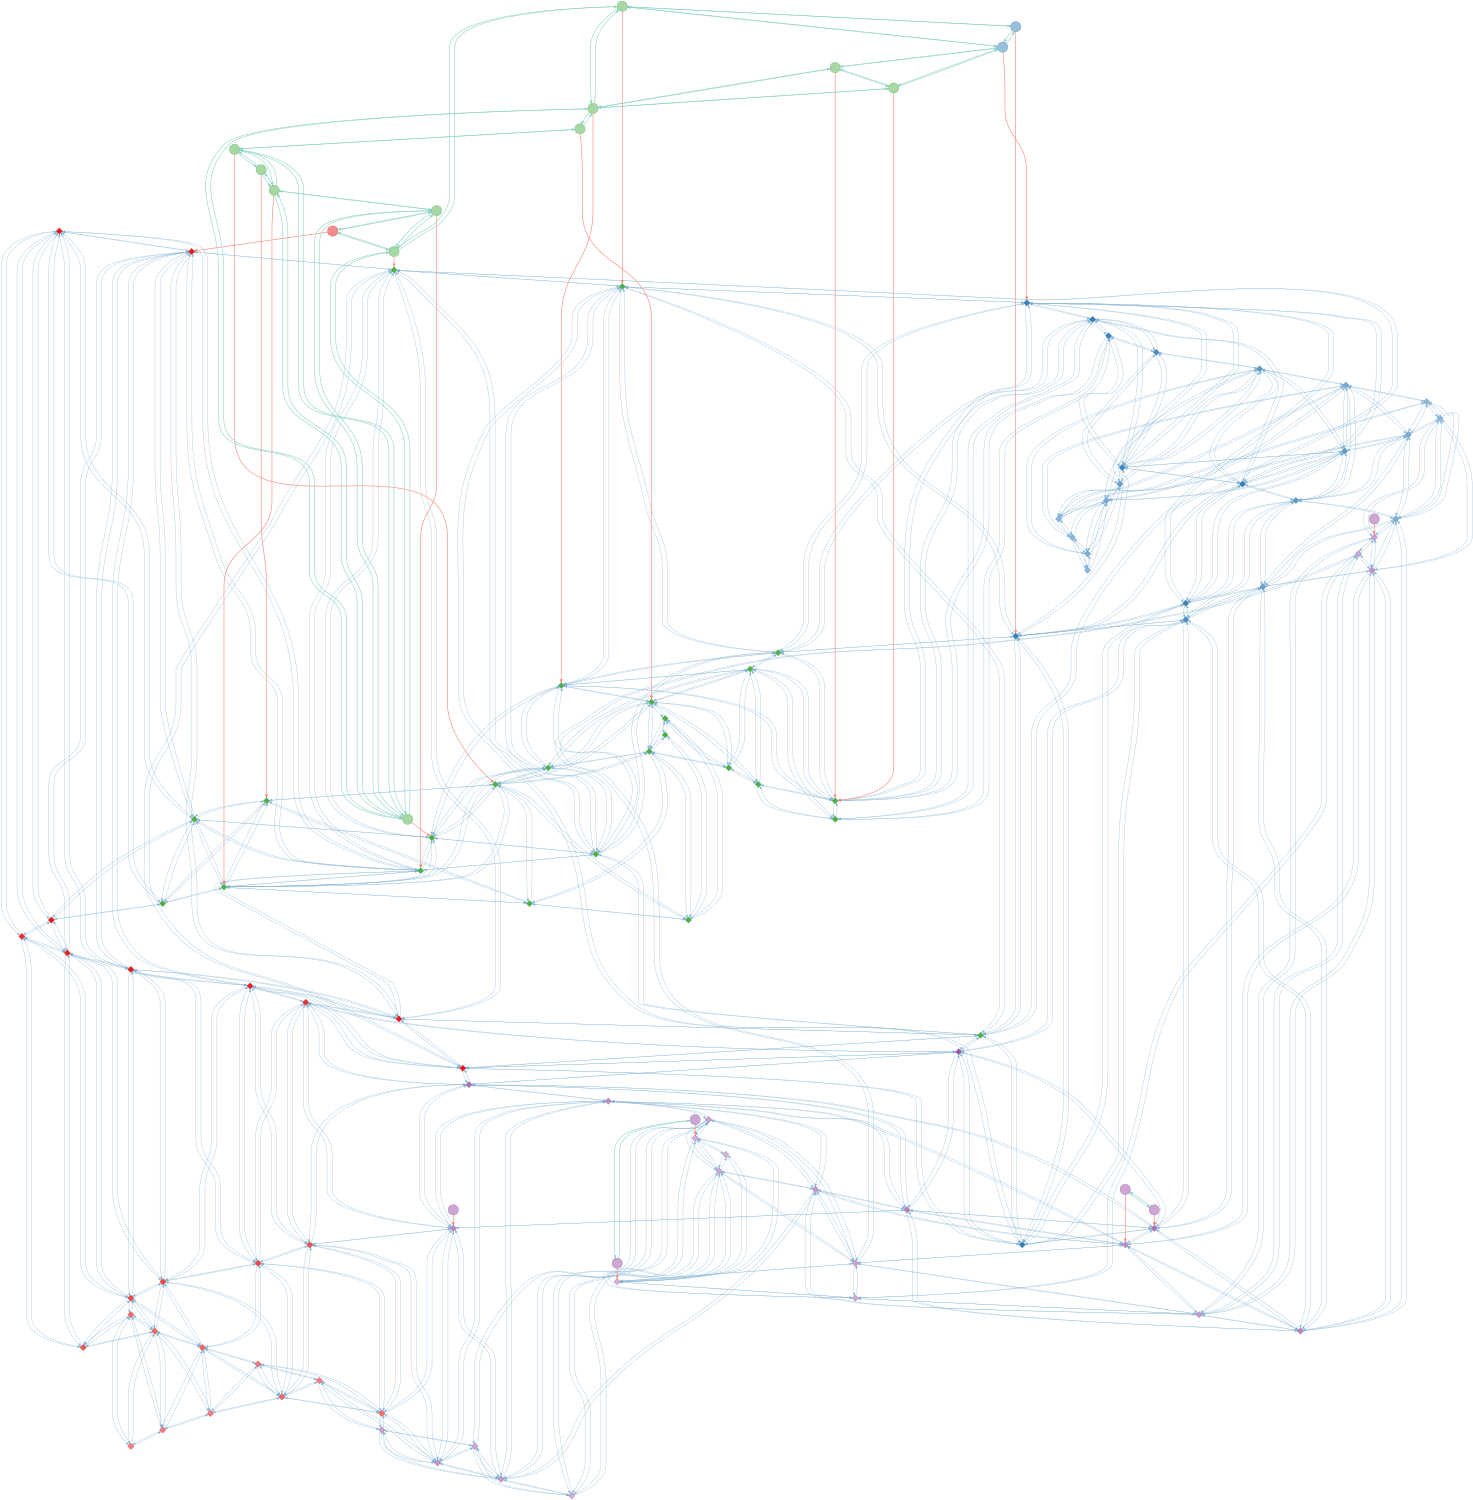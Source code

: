 digraph model {
overlap=true;size="10,10";K=1;ratio=compress;outputorder=edgesfirst;
node [];
edge [colorscheme=set39];
n2_1[label="",fixedsize=true,pos="2,10!",height=.3,width=.3,shape=diamond,fillcolor="#e41a1cff",style=filled,color="#e41a1c"];
n2_2[label="",fixedsize=true,pos="4,10!",height=.3,width=.3,shape=diamond,fillcolor="#e41a1cff",style=filled,color="#e41a1c"];
n2_3[label="",fixedsize=true,pos="6,10!",height=.3,width=.3,shape=diamond,fillcolor="#e41a1cff",style=filled,color="#e41a1c"];
n2_0[label="",fixedsize=true,pos="0,10!",height=.3,width=.3,shape=diamond,fillcolor="#e41a1cff",style=filled,color="#e41a1c"];
n2_4[label="",fixedsize=true,pos="8,10!",height=.3,width=.3,shape=diamond,fillcolor="#e41a1cff",style=filled,color="#e41a1c"];
n2_13[label="",fixedsize=true,pos="6,14!",height=.3,width=.3,shape=diamond,fillcolor="#e41a1cc8",style=filled,color="#e41a1c"];
n2_14[label="",fixedsize=true,pos="8,14!",height=.3,width=.3,shape=diamond,fillcolor="#e41a1cbd",style=filled,color="#e41a1c"];
n2_15[label="",fixedsize=true,pos="0,16!",height=.3,width=.3,shape=diamond,fillcolor="#e41a1ca1",style=filled,color="#e41a1c"];
n2_16[label="",fixedsize=true,pos="2,16!",height=.3,width=.3,shape=diamond,fillcolor="#e41a1ca7",style=filled,color="#e41a1c"];
n2_17[label="",fixedsize=true,pos="4,16!",height=.3,width=.3,shape=diamond,fillcolor="#e41a1caa",style=filled,color="#e41a1c"];
n2_18[label="",fixedsize=true,pos="6,16!",height=.3,width=.3,shape=diamond,fillcolor="#e41a1ca7",style=filled,color="#e41a1c"];
n2_19[label="",fixedsize=true,pos="8,16!",height=.3,width=.3,shape=diamond,fillcolor="#e41a1ca1",style=filled,color="#e41a1c"];
n2_20[label="",fixedsize=true,pos="0,18!",height=.3,width=.3,shape=diamond,fillcolor="#e41a1c8c",style=filled,color="#e41a1c"];
n2_21[label="",fixedsize=true,pos="2,18!",height=.3,width=.3,shape=diamond,fillcolor="#e41a1c90",style=filled,color="#e41a1c"];
n2_22[label="",fixedsize=true,pos="4,18!",height=.3,width=.3,shape=diamond,fillcolor="#e41a1c91",style=filled,color="#e41a1c"];
n2_23[label="",fixedsize=true,pos="6,18!",height=.3,width=.3,shape=diamond,fillcolor="#e41a1c90",style=filled,color="#e41a1c"];
n2_12[label="",fixedsize=true,pos="4,14!",height=.3,width=.3,shape=diamond,fillcolor="#e41a1ccc",style=filled,color="#e41a1c"];
n2_11[label="",fixedsize=true,pos="2,14!",height=.3,width=.3,shape=diamond,fillcolor="#e41a1cc8",style=filled,color="#e41a1c"];
n2_24[label="",fixedsize=true,pos="8,18!",height=.3,width=.3,shape=diamond,fillcolor="#e41a1c8c",style=filled,color="#e41a1c"];
n2_10[label="",fixedsize=true,pos="0,14!",height=.3,width=.3,shape=diamond,fillcolor="#e41a1cbd",style=filled,color="#e41a1c"];
n2_9[label="",fixedsize=true,pos="8,12!",height=.3,width=.3,shape=diamond,fillcolor="#e41a1ce4",style=filled,color="#e41a1c"];
n2_8[label="",fixedsize=true,pos="6,12!",height=.3,width=.3,shape=diamond,fillcolor="#e41a1cf7",style=filled,color="#e41a1c"];
n2_7[label="",fixedsize=true,pos="4,12!",height=.3,width=.3,shape=diamond,fillcolor="#e41a1cff",style=filled,color="#e41a1c"];
n2_6[label="",fixedsize=true,pos="2,12!",height=.3,width=.3,shape=diamond,fillcolor="#e41a1cf7",style=filled,color="#e41a1c"];
n2_5[label="",fixedsize=true,pos="0,12!",height=.3,width=.3,shape=diamond,fillcolor="#e41a1ce4",style=filled,color="#e41a1c"];
n0_27[label="",fixedsize=true,height=.5,width=.5,fillcolor="#e41a1c7f",style=filled,color="#e41a1c"];
n1_0[label="",fixedsize=true,pos="10,0!",height=.3,width=.3,shape=diamond,fillcolor="#377eb8ff",style=filled,color="#377eb8"];
n1_1[label="",fixedsize=true,pos="12,0!",height=.3,width=.3,shape=diamond,fillcolor="#377eb8e4",style=filled,color="#377eb8"];
n1_2[label="",fixedsize=true,pos="14,0!",height=.3,width=.3,shape=diamond,fillcolor="#377eb8bd",style=filled,color="#377eb8"];
n1_3[label="",fixedsize=true,pos="16,0!",height=.3,width=.3,shape=diamond,fillcolor="#377eb8a1",style=filled,color="#377eb8"];
n1_4[label="",fixedsize=true,pos="18,0!",height=.3,width=.3,shape=diamond,fillcolor="#377eb88c",style=filled,color="#377eb8"];
n1_5[label="",fixedsize=true,pos="10,2!",height=.3,width=.3,shape=diamond,fillcolor="#377eb8ff",style=filled,color="#377eb8"];
n1_6[label="",fixedsize=true,pos="12,2!",height=.3,width=.3,shape=diamond,fillcolor="#377eb8f7",style=filled,color="#377eb8"];
n1_7[label="",fixedsize=true,pos="14,2!",height=.3,width=.3,shape=diamond,fillcolor="#377eb8c8",style=filled,color="#377eb8"];
n1_8[label="",fixedsize=true,pos="16,2!",height=.3,width=.3,shape=diamond,fillcolor="#377eb8a7",style=filled,color="#377eb8"];
n1_9[label="",fixedsize=true,pos="18,2!",height=.3,width=.3,shape=diamond,fillcolor="#377eb890",style=filled,color="#377eb8"];
n1_10[label="",fixedsize=true,pos="10,4!",height=.3,width=.3,shape=diamond,fillcolor="#377eb8ff",style=filled,color="#377eb8"];
n1_11[label="",fixedsize=true,pos="12,4!",height=.3,width=.3,shape=diamond,fillcolor="#377eb8ff",style=filled,color="#377eb8"];
n1_12[label="",fixedsize=true,pos="14,4!",height=.3,width=.3,shape=diamond,fillcolor="#377eb8cc",style=filled,color="#377eb8"];
n1_13[label="",fixedsize=true,pos="16,4!",height=.3,width=.3,shape=diamond,fillcolor="#377eb8aa",style=filled,color="#377eb8"];
n1_14[label="",fixedsize=true,pos="18,4!",height=.3,width=.3,shape=diamond,fillcolor="#377eb891",style=filled,color="#377eb8"];
n1_15[label="",fixedsize=true,pos="10,6!",height=.3,width=.3,shape=diamond,fillcolor="#377eb8ff",style=filled,color="#377eb8"];
n1_16[label="",fixedsize=true,pos="12,6!",height=.3,width=.3,shape=diamond,fillcolor="#377eb8f7",style=filled,color="#377eb8"];
n1_17[label="",fixedsize=true,pos="14,6!",height=.3,width=.3,shape=diamond,fillcolor="#377eb8c8",style=filled,color="#377eb8"];
n1_18[label="",fixedsize=true,pos="16,6!",height=.3,width=.3,shape=diamond,fillcolor="#377eb8a7",style=filled,color="#377eb8"];
n1_19[label="",fixedsize=true,pos="18,6!",height=.3,width=.3,shape=diamond,fillcolor="#377eb890",style=filled,color="#377eb8"];
n1_20[label="",fixedsize=true,pos="10,8!",height=.3,width=.3,shape=diamond,fillcolor="#377eb8ff",style=filled,color="#377eb8"];
n1_21[label="",fixedsize=true,pos="12,8!",height=.3,width=.3,shape=diamond,fillcolor="#377eb8e4",style=filled,color="#377eb8"];
n1_22[label="",fixedsize=true,pos="14,8!",height=.3,width=.3,shape=diamond,fillcolor="#377eb8bd",style=filled,color="#377eb8"];
n1_23[label="",fixedsize=true,pos="16,8!",height=.3,width=.3,shape=diamond,fillcolor="#377eb8a1",style=filled,color="#377eb8"];
n1_24[label="",fixedsize=true,pos="18,8!",height=.3,width=.3,shape=diamond,fillcolor="#377eb88c",style=filled,color="#377eb8"];
n0_26[label="",fixedsize=true,height=.5,width=.5,fillcolor="#377eb87f",style=filled,color="#377eb8"];
n2_26[label="",fixedsize=true,height=.5,width=.5,fillcolor="#377eb87f",style=filled,color="#377eb8"];
n0_21[label="",fixedsize=true,pos="2,8!",height=.3,width=.3,shape=diamond,fillcolor="#4daf4aff",style=filled,color="#4daf4a"];
n0_22[label="",fixedsize=true,pos="4,8!",height=.3,width=.3,shape=diamond,fillcolor="#4daf4aff",style=filled,color="#4daf4a"];
n0_23[label="",fixedsize=true,pos="6,8!",height=.3,width=.3,shape=diamond,fillcolor="#4daf4aff",style=filled,color="#4daf4a"];
n0_20[label="",fixedsize=true,pos="0,8!",height=.3,width=.3,shape=diamond,fillcolor="#4daf4aff",style=filled,color="#4daf4a"];
n0_24[label="",fixedsize=true,pos="8,8!",height=.3,width=.3,shape=diamond,fillcolor="#4daf4aff",style=filled,color="#4daf4a"];
n0_0[label="",fixedsize=true,pos="0,0!",height=.3,width=.3,shape=diamond,fillcolor="#4daf4aff",style=filled,color="#4daf4a"];
n0_13[label="",fixedsize=true,pos="6,4!",height=.3,width=.3,shape=diamond,fillcolor="#4daf4aff",style=filled,color="#4daf4a"];
n0_14[label="",fixedsize=true,pos="8,4!",height=.3,width=.3,shape=diamond,fillcolor="#4daf4aff",style=filled,color="#4daf4a"];
n0_15[label="",fixedsize=true,pos="0,6!",height=.3,width=.3,shape=diamond,fillcolor="#4daf4aff",style=filled,color="#4daf4a"];
n0_16[label="",fixedsize=true,pos="2,6!",height=.3,width=.3,shape=diamond,fillcolor="#4daf4aff",style=filled,color="#4daf4a"];
n0_17[label="",fixedsize=true,pos="4,6!",height=.3,width=.3,shape=diamond,fillcolor="#4daf4aff",style=filled,color="#4daf4a"];
n0_18[label="",fixedsize=true,pos="6,6!",height=.3,width=.3,shape=diamond,fillcolor="#4daf4aff",style=filled,color="#4daf4a"];
n0_19[label="",fixedsize=true,pos="8,6!",height=.3,width=.3,shape=diamond,fillcolor="#4daf4aff",style=filled,color="#4daf4a"];
n0_12[label="",fixedsize=true,pos="4,4!",height=.3,width=.3,shape=diamond,fillcolor="#4daf4aff",style=filled,color="#4daf4a"];
n0_11[label="",fixedsize=true,pos="2,4!",height=.3,width=.3,shape=diamond,fillcolor="#4daf4aff",style=filled,color="#4daf4a"];
n0_10[label="",fixedsize=true,pos="0,4!",height=.3,width=.3,shape=diamond,fillcolor="#4daf4aff",style=filled,color="#4daf4a"];
n0_9[label="",fixedsize=true,pos="8,2!",height=.3,width=.3,shape=diamond,fillcolor="#4daf4aff",style=filled,color="#4daf4a"];
n0_8[label="",fixedsize=true,pos="6,2!",height=.3,width=.3,shape=diamond,fillcolor="#4daf4aff",style=filled,color="#4daf4a"];
n0_7[label="",fixedsize=true,pos="4,2!",height=.3,width=.3,shape=diamond,fillcolor="#4daf4aff",style=filled,color="#4daf4a"];
n0_6[label="",fixedsize=true,pos="2,2!",height=.3,width=.3,shape=diamond,fillcolor="#4daf4aff",style=filled,color="#4daf4a"];
n0_5[label="",fixedsize=true,pos="0,2!",height=.3,width=.3,shape=diamond,fillcolor="#4daf4aff",style=filled,color="#4daf4a"];
n0_4[label="",fixedsize=true,pos="8,0!",height=.3,width=.3,shape=diamond,fillcolor="#4daf4aff",style=filled,color="#4daf4a"];
n0_3[label="",fixedsize=true,pos="6,0!",height=.3,width=.3,shape=diamond,fillcolor="#4daf4aff",style=filled,color="#4daf4a"];
n0_2[label="",fixedsize=true,pos="4,0!",height=.3,width=.3,shape=diamond,fillcolor="#4daf4aff",style=filled,color="#4daf4a"];
n0_1[label="",fixedsize=true,pos="2,0!",height=.3,width=.3,shape=diamond,fillcolor="#4daf4aff",style=filled,color="#4daf4a"];
n2_25[label="",fixedsize=true,height=.5,width=.5,fillcolor="#4daf4a7f",style=filled,color="#4daf4a"];
n0_25[label="",fixedsize=true,height=.5,width=.5,fillcolor="#4daf4a7f",style=filled,color="#4daf4a"];
n1_28[label="",fixedsize=true,height=.5,width=.5,fillcolor="#4daf4a7f",style=filled,color="#4daf4a"];
n1_26[label="",fixedsize=true,height=.5,width=.5,fillcolor="#4daf4a7f",style=filled,color="#4daf4a"];
n1_31[label="",fixedsize=true,height=.5,width=.5,fillcolor="#4daf4a7f",style=filled,color="#4daf4a"];
n1_30[label="",fixedsize=true,height=.5,width=.5,fillcolor="#4daf4a7f",style=filled,color="#4daf4a"];
n1_32[label="",fixedsize=true,height=.5,width=.5,fillcolor="#4daf4a7f",style=filled,color="#4daf4a"];
n2_27[label="",fixedsize=true,height=.5,width=.5,fillcolor="#4daf4a7f",style=filled,color="#4daf4a"];
n1_27[label="",fixedsize=true,height=.5,width=.5,fillcolor="#4daf4a7f",style=filled,color="#4daf4a"];
n1_25[label="",fixedsize=true,height=.5,width=.5,fillcolor="#4daf4a7f",style=filled,color="#4daf4a"];
n3_25[label="",fixedsize=true,height=.5,width=.5,fillcolor="#4daf4a7f",style=filled,color="#4daf4a"];
n3_0[label="",fixedsize=true,pos="10,10!",height=.3,width=.3,shape=diamond,fillcolor="#984ea3f0",style=filled,color="#984ea3"];
n3_1[label="",fixedsize=true,pos="12,10!",height=.3,width=.3,shape=diamond,fillcolor="#984ea3cc",style=filled,color="#984ea3"];
n3_2[label="",fixedsize=true,pos="14,10!",height=.3,width=.3,shape=diamond,fillcolor="#984ea3ae",style=filled,color="#984ea3"];
n3_3[label="",fixedsize=true,pos="16,10!",height=.3,width=.3,shape=diamond,fillcolor="#984ea398",style=filled,color="#984ea3"];
n3_4[label="",fixedsize=true,pos="18,10!",height=.3,width=.3,shape=diamond,fillcolor="#984ea385",style=filled,color="#984ea3"];
n3_5[label="",fixedsize=true,pos="10,12!",height=.3,width=.3,shape=diamond,fillcolor="#984ea3cc",style=filled,color="#984ea3"];
n3_6[label="",fixedsize=true,pos="12,12!",height=.3,width=.3,shape=diamond,fillcolor="#984ea3b4",style=filled,color="#984ea3"];
n3_7[label="",fixedsize=true,pos="14,12!",height=.3,width=.3,shape=diamond,fillcolor="#984ea39f",style=filled,color="#984ea3"];
n3_8[label="",fixedsize=true,pos="16,12!",height=.3,width=.3,shape=diamond,fillcolor="#984ea38d",style=filled,color="#984ea3"];
n3_9[label="",fixedsize=true,pos="18,12!",height=.3,width=.3,shape=diamond,fillcolor="#984ea37e",style=filled,color="#984ea3"];
n3_10[label="",fixedsize=true,pos="10,14!",height=.3,width=.3,shape=diamond,fillcolor="#984ea3ae",style=filled,color="#984ea3"];
n3_11[label="",fixedsize=true,pos="12,14!",height=.3,width=.3,shape=diamond,fillcolor="#984ea39f",style=filled,color="#984ea3"];
n3_12[label="",fixedsize=true,pos="14,14!",height=.3,width=.3,shape=diamond,fillcolor="#984ea390",style=filled,color="#984ea3"];
n3_13[label="",fixedsize=true,pos="16,14!",height=.3,width=.3,shape=diamond,fillcolor="#984ea382",style=filled,color="#984ea3"];
n3_14[label="",fixedsize=true,pos="18,14!",height=.3,width=.3,shape=diamond,fillcolor="#984ea376",style=filled,color="#984ea3"];
n3_15[label="",fixedsize=true,pos="10,16!",height=.3,width=.3,shape=diamond,fillcolor="#984ea398",style=filled,color="#984ea3"];
n3_16[label="",fixedsize=true,pos="12,16!",height=.3,width=.3,shape=diamond,fillcolor="#984ea38d",style=filled,color="#984ea3"];
n3_17[label="",fixedsize=true,pos="14,16!",height=.3,width=.3,shape=diamond,fillcolor="#984ea382",style=filled,color="#984ea3"];
n3_18[label="",fixedsize=true,pos="16,16!",height=.3,width=.3,shape=diamond,fillcolor="#984ea378",style=filled,color="#984ea3"];
n3_19[label="",fixedsize=true,pos="18,16!",height=.3,width=.3,shape=diamond,fillcolor="#984ea36e",style=filled,color="#984ea3"];
n3_20[label="",fixedsize=true,pos="10,18!",height=.3,width=.3,shape=diamond,fillcolor="#984ea385",style=filled,color="#984ea3"];
n3_21[label="",fixedsize=true,pos="12,18!",height=.3,width=.3,shape=diamond,fillcolor="#984ea37e",style=filled,color="#984ea3"];
n3_22[label="",fixedsize=true,pos="14,18!",height=.3,width=.3,shape=diamond,fillcolor="#984ea376",style=filled,color="#984ea3"];
n3_23[label="",fixedsize=true,pos="16,18!",height=.3,width=.3,shape=diamond,fillcolor="#984ea36e",style=filled,color="#984ea3"];
n3_24[label="",fixedsize=true,pos="18,18!",height=.3,width=.3,shape=diamond,fillcolor="#984ea367",style=filled,color="#984ea3"];
n3_26[label="",fixedsize=true,height=.5,width=.5,fillcolor="#984ea37f",style=filled,color="#984ea3"];
n3_27[label="",fixedsize=true,height=.5,width=.5,fillcolor="#984ea37f",style=filled,color="#984ea3"];
n3_28[label="",fixedsize=true,height=.5,width=.5,fillcolor="#984ea37f",style=filled,color="#984ea3"];
n3_29[label="",fixedsize=true,height=.5,width=.5,fillcolor="#984ea37f",style=filled,color="#984ea3"];
n3_30[label="",fixedsize=true,height=.5,width=.5,fillcolor="#984ea37f",style=filled,color="#984ea3"];
n1_29[label="",fixedsize=true,height=.5,width=.5,fillcolor="#984ea37f",style=filled,color="#984ea3"];
n2_1 -> n0_21 [color=5,style=solid,];
n2_1 -> n0_22 [color=5,style=solid,];
n2_1 -> n0_20 [color=5,style=solid,];
n2_1 -> n2_6 [color=5,style=solid,];
n2_1 -> n2_2 [color=5,style=solid,];
n2_1 -> n2_0 [color=5,style=solid,];
n2_1 -> n2_7 [color=5,style=solid,];
n2_1 -> n2_5 [color=5,style=solid,];
n2_2 -> n0_21 [color=5,style=solid,];
n2_2 -> n0_22 [color=5,style=solid,];
n2_2 -> n0_23 [color=5,style=solid,];
n2_2 -> n2_7 [color=5,style=solid,];
n2_2 -> n2_3 [color=5,style=solid,];
n2_2 -> n2_1 [color=5,style=solid,];
n2_2 -> n2_8 [color=5,style=solid,];
n2_2 -> n2_6 [color=5,style=solid,];
n2_3 -> n0_22 [color=5,style=solid,];
n2_3 -> n0_23 [color=5,style=solid,];
n2_3 -> n0_24 [color=5,style=solid,];
n2_3 -> n2_8 [color=5,style=solid,];
n2_3 -> n2_4 [color=5,style=solid,];
n2_3 -> n2_2 [color=5,style=solid,];
n2_3 -> n2_9 [color=5,style=solid,];
n2_3 -> n2_7 [color=5,style=solid,];
n2_0 -> n0_21 [color=5,style=solid,];
n2_0 -> n0_20 [color=5,style=solid,];
n2_0 -> n2_5 [color=5,style=solid,];
n2_0 -> n2_1 [color=5,style=solid,];
n2_0 -> n2_6 [color=5,style=solid,];
n2_4 -> n0_23 [color=5,style=solid,];
n2_4 -> n0_24 [color=5,style=solid,];
n2_4 -> n2_9 [color=5,style=solid,];
n2_4 -> n2_3 [color=5,style=solid,];
n2_4 -> n2_8 [color=5,style=solid,];
n2_4 -> n1_20 [color=5,style=solid,];
n2_4 -> n3_5 [color=5,style=solid,];
n2_4 -> n3_0 [color=5,style=solid,];
n2_13 -> n2_18 [color=5,style=solid,];
n2_13 -> n2_8 [color=5,style=solid,];
n2_13 -> n2_14 [color=5,style=solid,];
n2_13 -> n2_12 [color=5,style=solid,];
n2_13 -> n2_19 [color=5,style=solid,];
n2_13 -> n2_17 [color=5,style=solid,];
n2_13 -> n2_9 [color=5,style=solid,];
n2_13 -> n2_7 [color=5,style=solid,];
n2_14 -> n2_19 [color=5,style=solid,];
n2_14 -> n2_9 [color=5,style=solid,];
n2_14 -> n2_13 [color=5,style=solid,];
n2_14 -> n2_18 [color=5,style=solid,];
n2_14 -> n2_8 [color=5,style=solid,];
n2_14 -> n3_5 [color=5,style=solid,];
n2_14 -> n3_10 [color=5,style=solid,];
n2_14 -> n3_15 [color=5,style=solid,];
n2_15 -> n2_20 [color=5,style=solid,];
n2_15 -> n2_10 [color=5,style=solid,];
n2_15 -> n2_16 [color=5,style=solid,];
n2_15 -> n2_21 [color=5,style=solid,];
n2_15 -> n2_11 [color=5,style=solid,];
n2_16 -> n2_21 [color=5,style=solid,];
n2_16 -> n2_11 [color=5,style=solid,];
n2_16 -> n2_17 [color=5,style=solid,];
n2_16 -> n2_15 [color=5,style=solid,];
n2_16 -> n2_22 [color=5,style=solid,];
n2_16 -> n2_20 [color=5,style=solid,];
n2_16 -> n2_12 [color=5,style=solid,];
n2_16 -> n2_10 [color=5,style=solid,];
n2_17 -> n2_22 [color=5,style=solid,];
n2_17 -> n2_12 [color=5,style=solid,];
n2_17 -> n2_18 [color=5,style=solid,];
n2_17 -> n2_16 [color=5,style=solid,];
n2_17 -> n2_23 [color=5,style=solid,];
n2_17 -> n2_21 [color=5,style=solid,];
n2_17 -> n2_13 [color=5,style=solid,];
n2_17 -> n2_11 [color=5,style=solid,];
n2_18 -> n2_23 [color=5,style=solid,];
n2_18 -> n2_13 [color=5,style=solid,];
n2_18 -> n2_19 [color=5,style=solid,];
n2_18 -> n2_17 [color=5,style=solid,];
n2_18 -> n2_24 [color=5,style=solid,];
n2_18 -> n2_22 [color=5,style=solid,];
n2_18 -> n2_14 [color=5,style=solid,];
n2_18 -> n2_12 [color=5,style=solid,];
n2_19 -> n2_24 [color=5,style=solid,];
n2_19 -> n2_14 [color=5,style=solid,];
n2_19 -> n2_18 [color=5,style=solid,];
n2_19 -> n2_23 [color=5,style=solid,];
n2_19 -> n2_13 [color=5,style=solid,];
n2_19 -> n3_10 [color=5,style=solid,];
n2_19 -> n3_15 [color=5,style=solid,];
n2_19 -> n3_20 [color=5,style=solid,];
n2_20 -> n2_15 [color=5,style=solid,];
n2_20 -> n2_21 [color=5,style=solid,];
n2_20 -> n2_16 [color=5,style=solid,];
n2_21 -> n2_16 [color=5,style=solid,];
n2_21 -> n2_22 [color=5,style=solid,];
n2_21 -> n2_20 [color=5,style=solid,];
n2_21 -> n2_17 [color=5,style=solid,];
n2_21 -> n2_15 [color=5,style=solid,];
n2_22 -> n2_17 [color=5,style=solid,];
n2_22 -> n2_23 [color=5,style=solid,];
n2_22 -> n2_21 [color=5,style=solid,];
n2_22 -> n2_18 [color=5,style=solid,];
n2_22 -> n2_16 [color=5,style=solid,];
n2_23 -> n2_18 [color=5,style=solid,];
n2_23 -> n2_24 [color=5,style=solid,];
n2_23 -> n2_22 [color=5,style=solid,];
n2_23 -> n2_19 [color=5,style=solid,];
n2_23 -> n2_17 [color=5,style=solid,];
n2_12 -> n2_17 [color=5,style=solid,];
n2_12 -> n2_7 [color=5,style=solid,];
n2_12 -> n2_13 [color=5,style=solid,];
n2_12 -> n2_11 [color=5,style=solid,];
n2_12 -> n2_18 [color=5,style=solid,];
n2_12 -> n2_16 [color=5,style=solid,];
n2_12 -> n2_8 [color=5,style=solid,];
n2_12 -> n2_6 [color=5,style=solid,];
n2_11 -> n2_16 [color=5,style=solid,];
n2_11 -> n2_6 [color=5,style=solid,];
n2_11 -> n2_12 [color=5,style=solid,];
n2_11 -> n2_10 [color=5,style=solid,];
n2_11 -> n2_17 [color=5,style=solid,];
n2_11 -> n2_15 [color=5,style=solid,];
n2_11 -> n2_7 [color=5,style=solid,];
n2_11 -> n2_5 [color=5,style=solid,];
n2_24 -> n2_19 [color=5,style=solid,];
n2_24 -> n2_23 [color=5,style=solid,];
n2_24 -> n2_18 [color=5,style=solid,];
n2_24 -> n3_15 [color=5,style=solid,];
n2_24 -> n3_20 [color=5,style=solid,];
n2_10 -> n2_15 [color=5,style=solid,];
n2_10 -> n2_5 [color=5,style=solid,];
n2_10 -> n2_11 [color=5,style=solid,];
n2_10 -> n2_16 [color=5,style=solid,];
n2_10 -> n2_6 [color=5,style=solid,];
n2_9 -> n2_14 [color=5,style=solid,];
n2_9 -> n2_4 [color=5,style=solid,];
n2_9 -> n2_8 [color=5,style=solid,];
n2_9 -> n2_13 [color=5,style=solid,];
n2_9 -> n2_3 [color=5,style=solid,];
n2_9 -> n3_5 [color=5,style=solid,];
n2_9 -> n3_10 [color=5,style=solid,];
n2_9 -> n3_0 [color=5,style=solid,];
n2_8 -> n2_13 [color=5,style=solid,];
n2_8 -> n2_3 [color=5,style=solid,];
n2_8 -> n2_9 [color=5,style=solid,];
n2_8 -> n2_7 [color=5,style=solid,];
n2_8 -> n2_14 [color=5,style=solid,];
n2_8 -> n2_12 [color=5,style=solid,];
n2_8 -> n2_4 [color=5,style=solid,];
n2_8 -> n2_2 [color=5,style=solid,];
n2_7 -> n2_12 [color=5,style=solid,];
n2_7 -> n2_2 [color=5,style=solid,];
n2_7 -> n2_8 [color=5,style=solid,];
n2_7 -> n2_6 [color=5,style=solid,];
n2_7 -> n2_13 [color=5,style=solid,];
n2_7 -> n2_11 [color=5,style=solid,];
n2_7 -> n2_3 [color=5,style=solid,];
n2_7 -> n2_1 [color=5,style=solid,];
n2_6 -> n2_11 [color=5,style=solid,];
n2_6 -> n2_1 [color=5,style=solid,];
n2_6 -> n2_7 [color=5,style=solid,];
n2_6 -> n2_5 [color=5,style=solid,];
n2_6 -> n2_12 [color=5,style=solid,];
n2_6 -> n2_10 [color=5,style=solid,];
n2_6 -> n2_2 [color=5,style=solid,];
n2_6 -> n2_0 [color=5,style=solid,];
n2_5 -> n2_10 [color=5,style=solid,];
n2_5 -> n2_0 [color=5,style=solid,];
n2_5 -> n2_6 [color=5,style=solid,];
n2_5 -> n2_11 [color=5,style=solid,];
n2_5 -> n2_1 [color=5,style=solid,];
n0_27 -> n2_25 [color=1,style=bold,];
n0_27 -> n1_32 [color=1,style=bold,];
n0_27 -> n2_2 [color=4,len=0.1,weight=10000,style=bold,];
n1_0 -> n1_5 [color=5,style=solid,];
n1_0 -> n1_1 [color=5,style=solid,];
n1_0 -> n1_6 [color=5,style=solid,];
n1_0 -> n0_9 [color=5,style=solid,];
n1_0 -> n0_4 [color=5,style=solid,];
n1_1 -> n1_6 [color=5,style=solid,];
n1_1 -> n1_2 [color=5,style=solid,];
n1_1 -> n1_0 [color=5,style=solid,];
n1_1 -> n1_7 [color=5,style=solid,];
n1_1 -> n1_5 [color=5,style=solid,];
n1_2 -> n1_7 [color=5,style=solid,];
n1_2 -> n1_3 [color=5,style=solid,];
n1_2 -> n1_1 [color=5,style=solid,];
n1_2 -> n1_8 [color=5,style=solid,];
n1_2 -> n1_6 [color=5,style=solid,];
n1_3 -> n1_8 [color=5,style=solid,];
n1_3 -> n1_4 [color=5,style=solid,];
n1_3 -> n1_2 [color=5,style=solid,];
n1_3 -> n1_9 [color=5,style=solid,];
n1_3 -> n1_7 [color=5,style=solid,];
n1_4 -> n1_9 [color=5,style=solid,];
n1_4 -> n1_3 [color=5,style=solid,];
n1_4 -> n1_8 [color=5,style=solid,];
n1_5 -> n1_10 [color=5,style=solid,];
n1_5 -> n1_0 [color=5,style=solid,];
n1_5 -> n1_6 [color=5,style=solid,];
n1_5 -> n1_11 [color=5,style=solid,];
n1_5 -> n1_1 [color=5,style=solid,];
n1_5 -> n0_9 [color=5,style=solid,];
n1_5 -> n0_14 [color=5,style=solid,];
n1_5 -> n0_4 [color=5,style=solid,];
n1_6 -> n1_11 [color=5,style=solid,];
n1_6 -> n1_1 [color=5,style=solid,];
n1_6 -> n1_7 [color=5,style=solid,];
n1_6 -> n1_5 [color=5,style=solid,];
n1_6 -> n1_12 [color=5,style=solid,];
n1_6 -> n1_10 [color=5,style=solid,];
n1_6 -> n1_2 [color=5,style=solid,];
n1_6 -> n1_0 [color=5,style=solid,];
n1_7 -> n1_12 [color=5,style=solid,];
n1_7 -> n1_2 [color=5,style=solid,];
n1_7 -> n1_8 [color=5,style=solid,];
n1_7 -> n1_6 [color=5,style=solid,];
n1_7 -> n1_13 [color=5,style=solid,];
n1_7 -> n1_11 [color=5,style=solid,];
n1_7 -> n1_3 [color=5,style=solid,];
n1_7 -> n1_1 [color=5,style=solid,];
n1_8 -> n1_13 [color=5,style=solid,];
n1_8 -> n1_3 [color=5,style=solid,];
n1_8 -> n1_9 [color=5,style=solid,];
n1_8 -> n1_7 [color=5,style=solid,];
n1_8 -> n1_14 [color=5,style=solid,];
n1_8 -> n1_12 [color=5,style=solid,];
n1_8 -> n1_4 [color=5,style=solid,];
n1_8 -> n1_2 [color=5,style=solid,];
n1_9 -> n1_14 [color=5,style=solid,];
n1_9 -> n1_4 [color=5,style=solid,];
n1_9 -> n1_8 [color=5,style=solid,];
n1_9 -> n1_13 [color=5,style=solid,];
n1_9 -> n1_3 [color=5,style=solid,];
n1_10 -> n1_15 [color=5,style=solid,];
n1_10 -> n1_5 [color=5,style=solid,];
n1_10 -> n1_11 [color=5,style=solid,];
n1_10 -> n1_16 [color=5,style=solid,];
n1_10 -> n1_6 [color=5,style=solid,];
n1_10 -> n0_9 [color=5,style=solid,];
n1_10 -> n0_14 [color=5,style=solid,];
n1_10 -> n0_19 [color=5,style=solid,];
n1_11 -> n1_16 [color=5,style=solid,];
n1_11 -> n1_6 [color=5,style=solid,];
n1_11 -> n1_12 [color=5,style=solid,];
n1_11 -> n1_10 [color=5,style=solid,];
n1_11 -> n1_17 [color=5,style=solid,];
n1_11 -> n1_15 [color=5,style=solid,];
n1_11 -> n1_7 [color=5,style=solid,];
n1_11 -> n1_5 [color=5,style=solid,];
n1_12 -> n1_17 [color=5,style=solid,];
n1_12 -> n1_7 [color=5,style=solid,];
n1_12 -> n1_13 [color=5,style=solid,];
n1_12 -> n1_11 [color=5,style=solid,];
n1_12 -> n1_18 [color=5,style=solid,];
n1_12 -> n1_16 [color=5,style=solid,];
n1_12 -> n1_8 [color=5,style=solid,];
n1_12 -> n1_6 [color=5,style=solid,];
n1_13 -> n1_18 [color=5,style=solid,];
n1_13 -> n1_8 [color=5,style=solid,];
n1_13 -> n1_14 [color=5,style=solid,];
n1_13 -> n1_12 [color=5,style=solid,];
n1_13 -> n1_19 [color=5,style=solid,];
n1_13 -> n1_17 [color=5,style=solid,];
n1_13 -> n1_9 [color=5,style=solid,];
n1_13 -> n1_7 [color=5,style=solid,];
n1_14 -> n1_19 [color=5,style=solid,];
n1_14 -> n1_9 [color=5,style=solid,];
n1_14 -> n1_13 [color=5,style=solid,];
n1_14 -> n1_18 [color=5,style=solid,];
n1_14 -> n1_8 [color=5,style=solid,];
n1_15 -> n1_20 [color=5,style=solid,];
n1_15 -> n1_10 [color=5,style=solid,];
n1_15 -> n1_16 [color=5,style=solid,];
n1_15 -> n1_21 [color=5,style=solid,];
n1_15 -> n1_11 [color=5,style=solid,];
n1_15 -> n0_14 [color=5,style=solid,];
n1_15 -> n0_19 [color=5,style=solid,];
n1_15 -> n0_24 [color=5,style=solid,];
n1_16 -> n1_21 [color=5,style=solid,];
n1_16 -> n1_11 [color=5,style=solid,];
n1_16 -> n1_17 [color=5,style=solid,];
n1_16 -> n1_15 [color=5,style=solid,];
n1_16 -> n1_22 [color=5,style=solid,];
n1_16 -> n1_20 [color=5,style=solid,];
n1_16 -> n1_12 [color=5,style=solid,];
n1_16 -> n1_10 [color=5,style=solid,];
n1_17 -> n1_22 [color=5,style=solid,];
n1_17 -> n1_12 [color=5,style=solid,];
n1_17 -> n1_18 [color=5,style=solid,];
n1_17 -> n1_16 [color=5,style=solid,];
n1_17 -> n1_23 [color=5,style=solid,];
n1_17 -> n1_21 [color=5,style=solid,];
n1_17 -> n1_13 [color=5,style=solid,];
n1_17 -> n1_11 [color=5,style=solid,];
n1_18 -> n1_23 [color=5,style=solid,];
n1_18 -> n1_13 [color=5,style=solid,];
n1_18 -> n1_19 [color=5,style=solid,];
n1_18 -> n1_17 [color=5,style=solid,];
n1_18 -> n1_24 [color=5,style=solid,];
n1_18 -> n1_22 [color=5,style=solid,];
n1_18 -> n1_14 [color=5,style=solid,];
n1_18 -> n1_12 [color=5,style=solid,];
n1_19 -> n1_24 [color=5,style=solid,];
n1_19 -> n1_14 [color=5,style=solid,];
n1_19 -> n1_18 [color=5,style=solid,];
n1_19 -> n1_23 [color=5,style=solid,];
n1_19 -> n1_13 [color=5,style=solid,];
n1_20 -> n1_15 [color=5,style=solid,];
n1_20 -> n1_21 [color=5,style=solid,];
n1_20 -> n1_16 [color=5,style=solid,];
n1_20 -> n0_19 [color=5,style=solid,];
n1_20 -> n0_24 [color=5,style=solid,];
n1_20 -> n2_4 [color=5,style=solid,];
n1_20 -> n3_1 [color=5,style=solid,];
n1_20 -> n3_0 [color=5,style=solid,];
n1_21 -> n1_16 [color=5,style=solid,];
n1_21 -> n1_22 [color=5,style=solid,];
n1_21 -> n1_20 [color=5,style=solid,];
n1_21 -> n1_17 [color=5,style=solid,];
n1_21 -> n1_15 [color=5,style=solid,];
n1_21 -> n3_1 [color=5,style=solid,];
n1_21 -> n3_2 [color=5,style=solid,];
n1_21 -> n3_0 [color=5,style=solid,];
n1_22 -> n1_17 [color=5,style=solid,];
n1_22 -> n1_23 [color=5,style=solid,];
n1_22 -> n1_21 [color=5,style=solid,];
n1_22 -> n1_18 [color=5,style=solid,];
n1_22 -> n1_16 [color=5,style=solid,];
n1_22 -> n3_1 [color=5,style=solid,];
n1_22 -> n3_2 [color=5,style=solid,];
n1_22 -> n3_3 [color=5,style=solid,];
n1_23 -> n1_18 [color=5,style=solid,];
n1_23 -> n1_24 [color=5,style=solid,];
n1_23 -> n1_22 [color=5,style=solid,];
n1_23 -> n1_19 [color=5,style=solid,];
n1_23 -> n1_17 [color=5,style=solid,];
n1_23 -> n3_2 [color=5,style=solid,];
n1_23 -> n3_3 [color=5,style=solid,];
n1_23 -> n3_4 [color=5,style=solid,];
n1_24 -> n1_19 [color=5,style=solid,];
n1_24 -> n1_23 [color=5,style=solid,];
n1_24 -> n1_18 [color=5,style=solid,];
n1_24 -> n3_3 [color=5,style=solid,];
n1_24 -> n3_4 [color=5,style=solid,];
n0_26 -> n2_26 [color=1,style=bold,];
n0_26 -> n3_25 [color=1,style=bold,];
n0_26 -> n1_15 [color=4,len=0.1,weight=10000,style=bold,];
n2_26 -> n0_26 [color=1,style=bold,];
n2_26 -> n3_25 [color=1,style=bold,];
n2_26 -> n1_27 [color=1,style=bold,];
n2_26 -> n1_25 [color=1,style=bold,];
n2_26 -> n1_10 [color=4,len=0.1,weight=10000,style=bold,];
n0_21 -> n2_1 [color=5,style=solid,];
n0_21 -> n2_2 [color=5,style=solid,];
n0_21 -> n2_0 [color=5,style=solid,];
n0_21 -> n0_16 [color=5,style=solid,];
n0_21 -> n0_22 [color=5,style=solid,];
n0_21 -> n0_20 [color=5,style=solid,];
n0_21 -> n0_17 [color=5,style=solid,];
n0_21 -> n0_15 [color=5,style=solid,];
n0_22 -> n2_1 [color=5,style=solid,];
n0_22 -> n2_2 [color=5,style=solid,];
n0_22 -> n2_3 [color=5,style=solid,];
n0_22 -> n0_17 [color=5,style=solid,];
n0_22 -> n0_23 [color=5,style=solid,];
n0_22 -> n0_21 [color=5,style=solid,];
n0_22 -> n0_18 [color=5,style=solid,];
n0_22 -> n0_16 [color=5,style=solid,];
n0_23 -> n2_2 [color=5,style=solid,];
n0_23 -> n2_3 [color=5,style=solid,];
n0_23 -> n2_4 [color=5,style=solid,];
n0_23 -> n0_18 [color=5,style=solid,];
n0_23 -> n0_24 [color=5,style=solid,];
n0_23 -> n0_22 [color=5,style=solid,];
n0_23 -> n0_19 [color=5,style=solid,];
n0_23 -> n0_17 [color=5,style=solid,];
n0_20 -> n2_1 [color=5,style=solid,];
n0_20 -> n2_0 [color=5,style=solid,];
n0_20 -> n0_15 [color=5,style=solid,];
n0_20 -> n0_21 [color=5,style=solid,];
n0_20 -> n0_16 [color=5,style=solid,];
n0_24 -> n2_3 [color=5,style=solid,];
n0_24 -> n2_4 [color=5,style=solid,];
n0_24 -> n0_19 [color=5,style=solid,];
n0_24 -> n0_23 [color=5,style=solid,];
n0_24 -> n0_18 [color=5,style=solid,];
n0_24 -> n1_15 [color=5,style=solid,];
n0_24 -> n1_20 [color=5,style=solid,];
n0_24 -> n3_0 [color=5,style=solid,];
n0_0 -> n0_5 [color=5,style=solid,];
n0_0 -> n0_1 [color=5,style=solid,];
n0_0 -> n0_6 [color=5,style=solid,];
n0_13 -> n0_18 [color=5,style=solid,];
n0_13 -> n0_8 [color=5,style=solid,];
n0_13 -> n0_14 [color=5,style=solid,];
n0_13 -> n0_12 [color=5,style=solid,];
n0_13 -> n0_19 [color=5,style=solid,];
n0_13 -> n0_17 [color=5,style=solid,];
n0_13 -> n0_9 [color=5,style=solid,];
n0_13 -> n0_7 [color=5,style=solid,];
n0_14 -> n0_19 [color=5,style=solid,];
n0_14 -> n0_9 [color=5,style=solid,];
n0_14 -> n0_13 [color=5,style=solid,];
n0_14 -> n0_18 [color=5,style=solid,];
n0_14 -> n0_8 [color=5,style=solid,];
n0_14 -> n1_5 [color=5,style=solid,];
n0_14 -> n1_10 [color=5,style=solid,];
n0_14 -> n1_15 [color=5,style=solid,];
n0_15 -> n0_20 [color=5,style=solid,];
n0_15 -> n0_10 [color=5,style=solid,];
n0_15 -> n0_16 [color=5,style=solid,];
n0_15 -> n0_21 [color=5,style=solid,];
n0_15 -> n0_11 [color=5,style=solid,];
n0_16 -> n0_21 [color=5,style=solid,];
n0_16 -> n0_11 [color=5,style=solid,];
n0_16 -> n0_17 [color=5,style=solid,];
n0_16 -> n0_15 [color=5,style=solid,];
n0_16 -> n0_22 [color=5,style=solid,];
n0_16 -> n0_20 [color=5,style=solid,];
n0_16 -> n0_12 [color=5,style=solid,];
n0_16 -> n0_10 [color=5,style=solid,];
n0_17 -> n0_22 [color=5,style=solid,];
n0_17 -> n0_12 [color=5,style=solid,];
n0_17 -> n0_18 [color=5,style=solid,];
n0_17 -> n0_16 [color=5,style=solid,];
n0_17 -> n0_23 [color=5,style=solid,];
n0_17 -> n0_21 [color=5,style=solid,];
n0_17 -> n0_13 [color=5,style=solid,];
n0_17 -> n0_11 [color=5,style=solid,];
n0_18 -> n0_23 [color=5,style=solid,];
n0_18 -> n0_13 [color=5,style=solid,];
n0_18 -> n0_19 [color=5,style=solid,];
n0_18 -> n0_17 [color=5,style=solid,];
n0_18 -> n0_24 [color=5,style=solid,];
n0_18 -> n0_22 [color=5,style=solid,];
n0_18 -> n0_14 [color=5,style=solid,];
n0_18 -> n0_12 [color=5,style=solid,];
n0_19 -> n0_24 [color=5,style=solid,];
n0_19 -> n0_14 [color=5,style=solid,];
n0_19 -> n0_18 [color=5,style=solid,];
n0_19 -> n0_23 [color=5,style=solid,];
n0_19 -> n0_13 [color=5,style=solid,];
n0_19 -> n1_10 [color=5,style=solid,];
n0_19 -> n1_15 [color=5,style=solid,];
n0_19 -> n1_20 [color=5,style=solid,];
n0_12 -> n0_17 [color=5,style=solid,];
n0_12 -> n0_7 [color=5,style=solid,];
n0_12 -> n0_13 [color=5,style=solid,];
n0_12 -> n0_11 [color=5,style=solid,];
n0_12 -> n0_18 [color=5,style=solid,];
n0_12 -> n0_16 [color=5,style=solid,];
n0_12 -> n0_8 [color=5,style=solid,];
n0_12 -> n0_6 [color=5,style=solid,];
n0_11 -> n0_16 [color=5,style=solid,];
n0_11 -> n0_6 [color=5,style=solid,];
n0_11 -> n0_12 [color=5,style=solid,];
n0_11 -> n0_10 [color=5,style=solid,];
n0_11 -> n0_17 [color=5,style=solid,];
n0_11 -> n0_15 [color=5,style=solid,];
n0_11 -> n0_7 [color=5,style=solid,];
n0_11 -> n0_5 [color=5,style=solid,];
n0_10 -> n0_15 [color=5,style=solid,];
n0_10 -> n0_5 [color=5,style=solid,];
n0_10 -> n0_11 [color=5,style=solid,];
n0_10 -> n0_16 [color=5,style=solid,];
n0_10 -> n0_6 [color=5,style=solid,];
n0_9 -> n0_14 [color=5,style=solid,];
n0_9 -> n0_4 [color=5,style=solid,];
n0_9 -> n0_8 [color=5,style=solid,];
n0_9 -> n0_13 [color=5,style=solid,];
n0_9 -> n0_3 [color=5,style=solid,];
n0_9 -> n1_5 [color=5,style=solid,];
n0_9 -> n1_10 [color=5,style=solid,];
n0_9 -> n1_0 [color=5,style=solid,];
n0_8 -> n0_13 [color=5,style=solid,];
n0_8 -> n0_3 [color=5,style=solid,];
n0_8 -> n0_9 [color=5,style=solid,];
n0_8 -> n0_7 [color=5,style=solid,];
n0_8 -> n0_14 [color=5,style=solid,];
n0_8 -> n0_12 [color=5,style=solid,];
n0_8 -> n0_4 [color=5,style=solid,];
n0_8 -> n0_2 [color=5,style=solid,];
n0_7 -> n0_12 [color=5,style=solid,];
n0_7 -> n0_2 [color=5,style=solid,];
n0_7 -> n0_8 [color=5,style=solid,];
n0_7 -> n0_6 [color=5,style=solid,];
n0_7 -> n0_13 [color=5,style=solid,];
n0_7 -> n0_11 [color=5,style=solid,];
n0_7 -> n0_3 [color=5,style=solid,];
n0_7 -> n0_1 [color=5,style=solid,];
n0_6 -> n0_11 [color=5,style=solid,];
n0_6 -> n0_1 [color=5,style=solid,];
n0_6 -> n0_7 [color=5,style=solid,];
n0_6 -> n0_5 [color=5,style=solid,];
n0_6 -> n0_12 [color=5,style=solid,];
n0_6 -> n0_10 [color=5,style=solid,];
n0_6 -> n0_2 [color=5,style=solid,];
n0_6 -> n0_0 [color=5,style=solid,];
n0_5 -> n0_10 [color=5,style=solid,];
n0_5 -> n0_0 [color=5,style=solid,];
n0_5 -> n0_6 [color=5,style=solid,];
n0_5 -> n0_11 [color=5,style=solid,];
n0_5 -> n0_1 [color=5,style=solid,];
n0_4 -> n0_9 [color=5,style=solid,];
n0_4 -> n0_3 [color=5,style=solid,];
n0_4 -> n0_8 [color=5,style=solid,];
n0_4 -> n1_5 [color=5,style=solid,];
n0_4 -> n1_0 [color=5,style=solid,];
n0_3 -> n0_8 [color=5,style=solid,];
n0_3 -> n0_4 [color=5,style=solid,];
n0_3 -> n0_2 [color=5,style=solid,];
n0_3 -> n0_9 [color=5,style=solid,];
n0_3 -> n0_7 [color=5,style=solid,];
n0_2 -> n0_7 [color=5,style=solid,];
n0_2 -> n0_3 [color=5,style=solid,];
n0_2 -> n0_1 [color=5,style=solid,];
n0_2 -> n0_8 [color=5,style=solid,];
n0_2 -> n0_6 [color=5,style=solid,];
n0_1 -> n0_6 [color=5,style=solid,];
n0_1 -> n0_2 [color=5,style=solid,];
n0_1 -> n0_0 [color=5,style=solid,];
n0_1 -> n0_7 [color=5,style=solid,];
n0_1 -> n0_5 [color=5,style=solid,];
n2_25 -> n1_32 [color=1,style=bold,];
n2_25 -> n1_28 [color=1,style=bold,];
n2_25 -> n1_30 [color=1,style=bold,];
n2_25 -> n0_27 [color=1,style=bold,];
n2_25 -> n0_22 [color=4,len=0.1,weight=10000,style=bold,];
n0_25 -> n1_31 [color=1,style=bold,];
n0_25 -> n1_26 [color=1,style=bold,];
n0_25 -> n0_7 [color=4,len=0.1,weight=10000,style=bold,];
n1_28 -> n2_25 [color=1,style=bold,];
n1_28 -> n2_27 [color=1,style=bold,];
n1_28 -> n1_30 [color=1,style=bold,];
n1_28 -> n1_26 [color=1,style=bold,];
n1_28 -> n0_16 [color=4,len=0.1,weight=10000,style=bold,];
n1_26 -> n2_27 [color=1,style=bold,];
n1_26 -> n1_28 [color=1,style=bold,];
n1_26 -> n1_30 [color=1,style=bold,];
n1_26 -> n0_25 [color=1,style=bold,];
n1_26 -> n0_11 [color=4,len=0.1,weight=10000,style=bold,];
n1_31 -> n1_30 [color=1,style=bold,];
n1_31 -> n3_25 [color=1,style=bold,];
n1_31 -> n1_27 [color=1,style=bold,];
n1_31 -> n1_25 [color=1,style=bold,];
n1_31 -> n0_25 [color=1,style=bold,];
n1_31 -> n0_13 [color=4,len=0.1,weight=10000,style=bold,];
n1_30 -> n2_25 [color=1,style=bold,];
n1_30 -> n1_32 [color=1,style=bold,];
n1_30 -> n1_31 [color=1,style=bold,];
n1_30 -> n1_28 [color=1,style=bold,];
n1_30 -> n1_26 [color=1,style=bold,];
n1_30 -> n0_17 [color=4,len=0.1,weight=10000,style=bold,];
n1_32 -> n2_25 [color=1,style=bold,];
n1_32 -> n1_30 [color=1,style=bold,];
n1_32 -> n3_25 [color=1,style=bold,];
n1_32 -> n0_27 [color=1,style=bold,];
n1_32 -> n0_23 [color=4,len=0.1,weight=10000,style=bold,];
n2_27 -> n1_28 [color=1,style=bold,];
n2_27 -> n1_26 [color=1,style=bold,];
n2_27 -> n0_15 [color=4,len=0.1,weight=10000,style=bold,];
n1_27 -> n1_31 [color=1,style=bold,];
n1_27 -> n2_26 [color=1,style=bold,];
n1_27 -> n1_25 [color=1,style=bold,];
n1_27 -> n0_9 [color=4,len=0.1,weight=10000,style=bold,];
n1_25 -> n1_31 [color=1,style=bold,];
n1_25 -> n2_26 [color=1,style=bold,];
n1_25 -> n1_27 [color=1,style=bold,];
n1_25 -> n0_9 [color=4,len=0.1,weight=10000,style=bold,];
n3_25 -> n1_32 [color=1,style=bold,];
n3_25 -> n1_31 [color=1,style=bold,];
n3_25 -> n2_26 [color=1,style=bold,];
n3_25 -> n0_26 [color=1,style=bold,];
n3_25 -> n0_19 [color=4,len=0.1,weight=10000,style=bold,];
n3_0 -> n3_5 [color=5,style=solid,];
n3_0 -> n3_1 [color=5,style=solid,];
n3_0 -> n3_6 [color=5,style=solid,];
n3_0 -> n0_24 [color=5,style=solid,];
n3_0 -> n1_21 [color=5,style=solid,];
n3_0 -> n1_20 [color=5,style=solid,];
n3_0 -> n2_9 [color=5,style=solid,];
n3_0 -> n2_4 [color=5,style=solid,];
n3_1 -> n3_6 [color=5,style=solid,];
n3_1 -> n3_2 [color=5,style=solid,];
n3_1 -> n3_0 [color=5,style=solid,];
n3_1 -> n3_7 [color=5,style=solid,];
n3_1 -> n3_5 [color=5,style=solid,];
n3_1 -> n1_21 [color=5,style=solid,];
n3_1 -> n1_22 [color=5,style=solid,];
n3_1 -> n1_20 [color=5,style=solid,];
n3_2 -> n3_7 [color=5,style=solid,];
n3_2 -> n3_3 [color=5,style=solid,];
n3_2 -> n3_1 [color=5,style=solid,];
n3_2 -> n3_8 [color=5,style=solid,];
n3_2 -> n3_6 [color=5,style=solid,];
n3_2 -> n1_21 [color=5,style=solid,];
n3_2 -> n1_22 [color=5,style=solid,];
n3_2 -> n1_23 [color=5,style=solid,];
n3_3 -> n3_8 [color=5,style=solid,];
n3_3 -> n3_4 [color=5,style=solid,];
n3_3 -> n3_2 [color=5,style=solid,];
n3_3 -> n3_9 [color=5,style=solid,];
n3_3 -> n3_7 [color=5,style=solid,];
n3_3 -> n1_22 [color=5,style=solid,];
n3_3 -> n1_23 [color=5,style=solid,];
n3_3 -> n1_24 [color=5,style=solid,];
n3_4 -> n3_9 [color=5,style=solid,];
n3_4 -> n3_3 [color=5,style=solid,];
n3_4 -> n3_8 [color=5,style=solid,];
n3_4 -> n1_23 [color=5,style=solid,];
n3_4 -> n1_24 [color=5,style=solid,];
n3_5 -> n3_10 [color=5,style=solid,];
n3_5 -> n3_0 [color=5,style=solid,];
n3_5 -> n3_6 [color=5,style=solid,];
n3_5 -> n3_11 [color=5,style=solid,];
n3_5 -> n3_1 [color=5,style=solid,];
n3_5 -> n2_9 [color=5,style=solid,];
n3_5 -> n2_14 [color=5,style=solid,];
n3_5 -> n2_4 [color=5,style=solid,];
n3_6 -> n3_11 [color=5,style=solid,];
n3_6 -> n3_1 [color=5,style=solid,];
n3_6 -> n3_7 [color=5,style=solid,];
n3_6 -> n3_5 [color=5,style=solid,];
n3_6 -> n3_12 [color=5,style=solid,];
n3_6 -> n3_10 [color=5,style=solid,];
n3_6 -> n3_2 [color=5,style=solid,];
n3_6 -> n3_0 [color=5,style=solid,];
n3_7 -> n3_12 [color=5,style=solid,];
n3_7 -> n3_2 [color=5,style=solid,];
n3_7 -> n3_8 [color=5,style=solid,];
n3_7 -> n3_6 [color=5,style=solid,];
n3_7 -> n3_13 [color=5,style=solid,];
n3_7 -> n3_11 [color=5,style=solid,];
n3_7 -> n3_3 [color=5,style=solid,];
n3_7 -> n3_1 [color=5,style=solid,];
n3_8 -> n3_13 [color=5,style=solid,];
n3_8 -> n3_3 [color=5,style=solid,];
n3_8 -> n3_9 [color=5,style=solid,];
n3_8 -> n3_7 [color=5,style=solid,];
n3_8 -> n3_14 [color=5,style=solid,];
n3_8 -> n3_12 [color=5,style=solid,];
n3_8 -> n3_4 [color=5,style=solid,];
n3_8 -> n3_2 [color=5,style=solid,];
n3_9 -> n3_14 [color=5,style=solid,];
n3_9 -> n3_4 [color=5,style=solid,];
n3_9 -> n3_8 [color=5,style=solid,];
n3_9 -> n3_13 [color=5,style=solid,];
n3_9 -> n3_3 [color=5,style=solid,];
n3_10 -> n3_15 [color=5,style=solid,];
n3_10 -> n3_5 [color=5,style=solid,];
n3_10 -> n3_11 [color=5,style=solid,];
n3_10 -> n3_16 [color=5,style=solid,];
n3_10 -> n3_6 [color=5,style=solid,];
n3_10 -> n2_9 [color=5,style=solid,];
n3_10 -> n2_14 [color=5,style=solid,];
n3_10 -> n2_19 [color=5,style=solid,];
n3_11 -> n3_16 [color=5,style=solid,];
n3_11 -> n3_6 [color=5,style=solid,];
n3_11 -> n3_12 [color=5,style=solid,];
n3_11 -> n3_10 [color=5,style=solid,];
n3_11 -> n3_17 [color=5,style=solid,];
n3_11 -> n3_15 [color=5,style=solid,];
n3_11 -> n3_7 [color=5,style=solid,];
n3_11 -> n3_5 [color=5,style=solid,];
n3_12 -> n3_17 [color=5,style=solid,];
n3_12 -> n3_7 [color=5,style=solid,];
n3_12 -> n3_13 [color=5,style=solid,];
n3_12 -> n3_11 [color=5,style=solid,];
n3_12 -> n3_18 [color=5,style=solid,];
n3_12 -> n3_16 [color=5,style=solid,];
n3_12 -> n3_8 [color=5,style=solid,];
n3_12 -> n3_6 [color=5,style=solid,];
n3_13 -> n3_18 [color=5,style=solid,];
n3_13 -> n3_8 [color=5,style=solid,];
n3_13 -> n3_14 [color=5,style=solid,];
n3_13 -> n3_12 [color=5,style=solid,];
n3_13 -> n3_19 [color=5,style=solid,];
n3_13 -> n3_17 [color=5,style=solid,];
n3_13 -> n3_9 [color=5,style=solid,];
n3_13 -> n3_7 [color=5,style=solid,];
n3_14 -> n3_19 [color=5,style=solid,];
n3_14 -> n3_9 [color=5,style=solid,];
n3_14 -> n3_13 [color=5,style=solid,];
n3_14 -> n3_18 [color=5,style=solid,];
n3_14 -> n3_8 [color=5,style=solid,];
n3_15 -> n3_20 [color=5,style=solid,];
n3_15 -> n3_10 [color=5,style=solid,];
n3_15 -> n3_16 [color=5,style=solid,];
n3_15 -> n3_21 [color=5,style=solid,];
n3_15 -> n3_11 [color=5,style=solid,];
n3_15 -> n2_14 [color=5,style=solid,];
n3_15 -> n2_19 [color=5,style=solid,];
n3_15 -> n2_24 [color=5,style=solid,];
n3_16 -> n3_21 [color=5,style=solid,];
n3_16 -> n3_11 [color=5,style=solid,];
n3_16 -> n3_17 [color=5,style=solid,];
n3_16 -> n3_15 [color=5,style=solid,];
n3_16 -> n3_22 [color=5,style=solid,];
n3_16 -> n3_20 [color=5,style=solid,];
n3_16 -> n3_12 [color=5,style=solid,];
n3_16 -> n3_10 [color=5,style=solid,];
n3_17 -> n3_22 [color=5,style=solid,];
n3_17 -> n3_12 [color=5,style=solid,];
n3_17 -> n3_18 [color=5,style=solid,];
n3_17 -> n3_16 [color=5,style=solid,];
n3_17 -> n3_23 [color=5,style=solid,];
n3_17 -> n3_21 [color=5,style=solid,];
n3_17 -> n3_13 [color=5,style=solid,];
n3_17 -> n3_11 [color=5,style=solid,];
n3_18 -> n3_23 [color=5,style=solid,];
n3_18 -> n3_13 [color=5,style=solid,];
n3_18 -> n3_19 [color=5,style=solid,];
n3_18 -> n3_17 [color=5,style=solid,];
n3_18 -> n3_24 [color=5,style=solid,];
n3_18 -> n3_22 [color=5,style=solid,];
n3_18 -> n3_14 [color=5,style=solid,];
n3_18 -> n3_12 [color=5,style=solid,];
n3_19 -> n3_24 [color=5,style=solid,];
n3_19 -> n3_14 [color=5,style=solid,];
n3_19 -> n3_18 [color=5,style=solid,];
n3_19 -> n3_23 [color=5,style=solid,];
n3_19 -> n3_13 [color=5,style=solid,];
n3_20 -> n3_15 [color=5,style=solid,];
n3_20 -> n3_21 [color=5,style=solid,];
n3_20 -> n3_16 [color=5,style=solid,];
n3_20 -> n2_19 [color=5,style=solid,];
n3_20 -> n2_24 [color=5,style=solid,];
n3_21 -> n3_16 [color=5,style=solid,];
n3_21 -> n3_22 [color=5,style=solid,];
n3_21 -> n3_20 [color=5,style=solid,];
n3_21 -> n3_17 [color=5,style=solid,];
n3_21 -> n3_15 [color=5,style=solid,];
n3_22 -> n3_17 [color=5,style=solid,];
n3_22 -> n3_23 [color=5,style=solid,];
n3_22 -> n3_21 [color=5,style=solid,];
n3_22 -> n3_18 [color=5,style=solid,];
n3_22 -> n3_16 [color=5,style=solid,];
n3_23 -> n3_18 [color=5,style=solid,];
n3_23 -> n3_24 [color=5,style=solid,];
n3_23 -> n3_22 [color=5,style=solid,];
n3_23 -> n3_19 [color=5,style=solid,];
n3_23 -> n3_17 [color=5,style=solid,];
n3_24 -> n3_19 [color=5,style=solid,];
n3_24 -> n3_23 [color=5,style=solid,];
n3_24 -> n3_18 [color=5,style=solid,];
n3_26 -> n3_29 [color=1,style=bold,];
n3_26 -> n3_19 [color=4,len=0.1,weight=10000,style=bold,];
n3_27 -> n3_10 [color=4,len=0.1,weight=10000,style=bold,];
n3_28 -> n3_30 [color=1,style=bold,];
n3_28 -> n3_1 [color=4,len=0.1,weight=10000,style=bold,];
n3_29 -> n3_26 [color=1,style=bold,];
n3_29 -> n3_23 [color=4,len=0.1,weight=10000,style=bold,];
n3_30 -> n3_28 [color=1,style=bold,];
n3_30 -> n3_7 [color=4,len=0.1,weight=10000,style=bold,];
n1_29 -> n3_4 [color=4,len=0.1,weight=10000,style=bold,];
}
